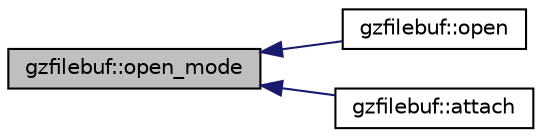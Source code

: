 digraph "gzfilebuf::open_mode"
{
  edge [fontname="Helvetica",fontsize="10",labelfontname="Helvetica",labelfontsize="10"];
  node [fontname="Helvetica",fontsize="10",shape=record];
  rankdir="LR";
  Node1 [label="gzfilebuf::open_mode",height=0.2,width=0.4,color="black", fillcolor="grey75", style="filled", fontcolor="black"];
  Node1 -> Node2 [dir="back",color="midnightblue",fontsize="10",style="solid",fontname="Helvetica"];
  Node2 [label="gzfilebuf::open",height=0.2,width=0.4,color="black", fillcolor="white", style="filled",URL="$classgzfilebuf.html#a9582843a0caa22cb1b4ead1c687dabb2",tooltip="Open gzipped file. "];
  Node1 -> Node3 [dir="back",color="midnightblue",fontsize="10",style="solid",fontname="Helvetica"];
  Node3 [label="gzfilebuf::attach",height=0.2,width=0.4,color="black", fillcolor="white", style="filled",URL="$classgzfilebuf.html#ae8a47750ca65bc2a43b4768b47f3923a",tooltip="Attach to already open gzipped file. "];
}
